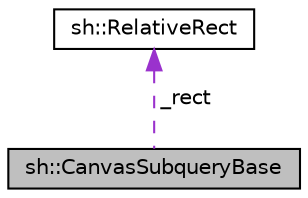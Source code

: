 digraph "sh::CanvasSubqueryBase"
{
 // LATEX_PDF_SIZE
  edge [fontname="Helvetica",fontsize="10",labelfontname="Helvetica",labelfontsize="10"];
  node [fontname="Helvetica",fontsize="10",shape=record];
  Node1 [label="sh::CanvasSubqueryBase",height=0.2,width=0.4,color="black", fillcolor="grey75", style="filled", fontcolor="black",tooltip=" "];
  Node2 -> Node1 [dir="back",color="darkorchid3",fontsize="10",style="dashed",label=" _rect" ,fontname="Helvetica"];
  Node2 [label="sh::RelativeRect",height=0.2,width=0.4,color="black", fillcolor="white", style="filled",URL="$structsh_1_1_relative_rect.html",tooltip=" "];
}
